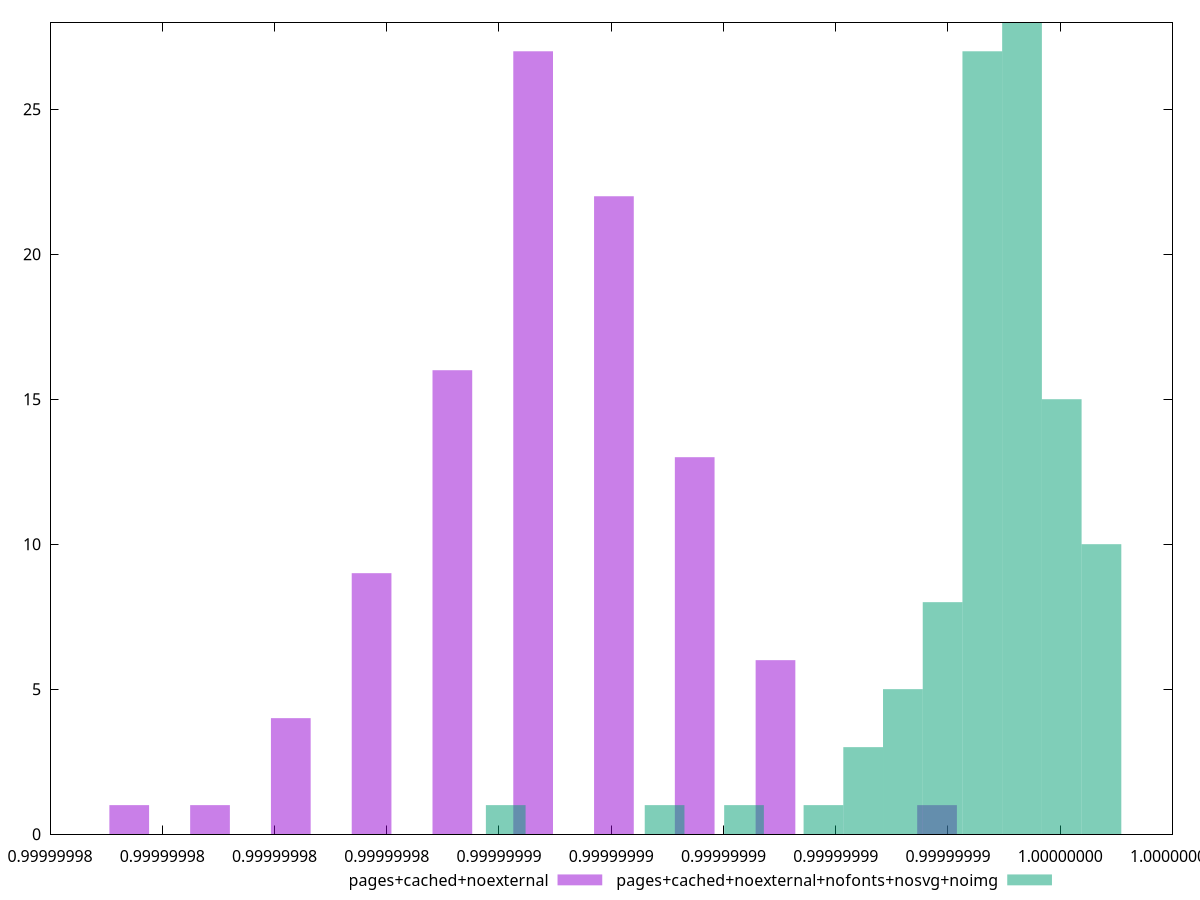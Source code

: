 $_pagesCachedNoexternal <<EOF
0.9999999909262406 6
0.9999999880476168 22
0.9999999808510573 1
0.999999985168993 16
0.9999999894869287 13
0.9999999866083049 27
0.9999999837296811 9
0.9999999794117455 1
0.9999999822903692 4
0.9999999938048644 1
EOF
$_pagesCachedNoexternalNofontsNosvgNoimg <<EOF
0.9999999953188874 28
0.9999999960264914 15
0.9999999946112834 27
0.9999999967340953 10
0.9999999939036794 8
0.9999999889504516 1
0.9999999931960755 5
0.9999999903656596 1
0.9999999924884715 3
0.9999999861200357 1
0.9999999917808675 1
EOF
set key outside below
set terminal pngcairo
set output "report_00005_2020-11-02T22-26-11.212Z/bootup-time/bootup-time_pages+cached+noexternal_pages+cached+noexternal+nofonts+nosvg+noimg+hist.png"
set boxwidth 7.076039764177044e-10
set style fill transparent solid 0.5 noborder
set yrange [0:28]
plot $_pagesCachedNoexternal title "pages+cached+noexternal" with boxes ,$_pagesCachedNoexternalNofontsNosvgNoimg title "pages+cached+noexternal+nofonts+nosvg+noimg" with boxes ,